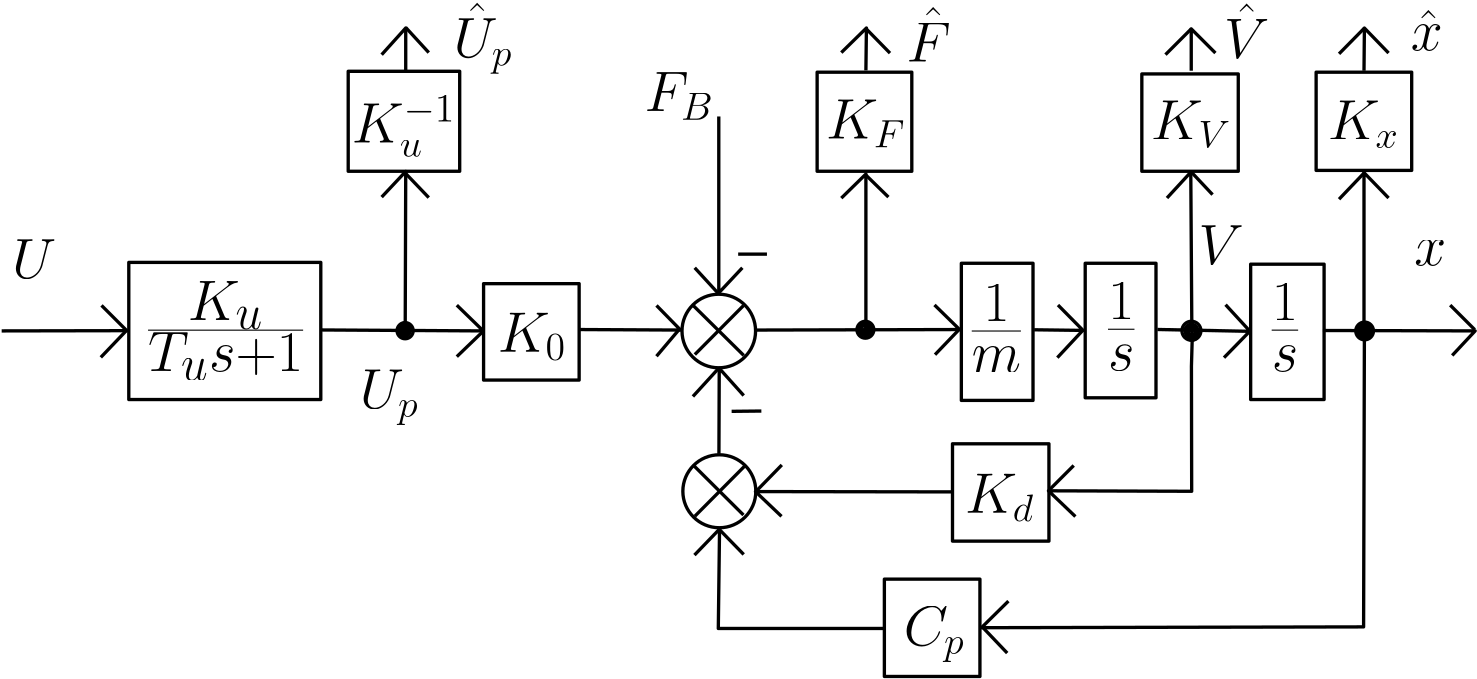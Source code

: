 <?xml version="1.0"?>
<!DOCTYPE ipe SYSTEM "ipe.dtd">
<ipe version="70206" creator="Ipe 7.2.7">
<info created="D:20170428144410" modified="D:20170506103031"/>
<ipestyle name="basic">
<symbol name="arrow/arc(spx)">
<path stroke="sym-stroke" fill="sym-stroke" pen="sym-pen">
0 0 m
-1 0.333 l
-1 -0.333 l
h
</path>
</symbol>
<symbol name="arrow/farc(spx)">
<path stroke="sym-stroke" fill="white" pen="sym-pen">
0 0 m
-1 0.333 l
-1 -0.333 l
h
</path>
</symbol>
<symbol name="arrow/ptarc(spx)">
<path stroke="sym-stroke" fill="sym-stroke" pen="sym-pen">
0 0 m
-1 0.333 l
-0.8 0 l
-1 -0.333 l
h
</path>
</symbol>
<symbol name="arrow/fptarc(spx)">
<path stroke="sym-stroke" fill="white" pen="sym-pen">
0 0 m
-1 0.333 l
-0.8 0 l
-1 -0.333 l
h
</path>
</symbol>
<symbol name="mark/circle(sx)" transformations="translations">
<path fill="sym-stroke">
0.6 0 0 0.6 0 0 e
0.4 0 0 0.4 0 0 e
</path>
</symbol>
<symbol name="mark/disk(sx)" transformations="translations">
<path fill="sym-stroke">
0.6 0 0 0.6 0 0 e
</path>
</symbol>
<symbol name="mark/fdisk(sfx)" transformations="translations">
<group>
<path fill="sym-fill">
0.5 0 0 0.5 0 0 e
</path>
<path fill="sym-stroke" fillrule="eofill">
0.6 0 0 0.6 0 0 e
0.4 0 0 0.4 0 0 e
</path>
</group>
</symbol>
<symbol name="mark/box(sx)" transformations="translations">
<path fill="sym-stroke" fillrule="eofill">
-0.6 -0.6 m
0.6 -0.6 l
0.6 0.6 l
-0.6 0.6 l
h
-0.4 -0.4 m
0.4 -0.4 l
0.4 0.4 l
-0.4 0.4 l
h
</path>
</symbol>
<symbol name="mark/square(sx)" transformations="translations">
<path fill="sym-stroke">
-0.6 -0.6 m
0.6 -0.6 l
0.6 0.6 l
-0.6 0.6 l
h
</path>
</symbol>
<symbol name="mark/fsquare(sfx)" transformations="translations">
<group>
<path fill="sym-fill">
-0.5 -0.5 m
0.5 -0.5 l
0.5 0.5 l
-0.5 0.5 l
h
</path>
<path fill="sym-stroke" fillrule="eofill">
-0.6 -0.6 m
0.6 -0.6 l
0.6 0.6 l
-0.6 0.6 l
h
-0.4 -0.4 m
0.4 -0.4 l
0.4 0.4 l
-0.4 0.4 l
h
</path>
</group>
</symbol>
<symbol name="mark/cross(sx)" transformations="translations">
<group>
<path fill="sym-stroke">
-0.43 -0.57 m
0.57 0.43 l
0.43 0.57 l
-0.57 -0.43 l
h
</path>
<path fill="sym-stroke">
-0.43 0.57 m
0.57 -0.43 l
0.43 -0.57 l
-0.57 0.43 l
h
</path>
</group>
</symbol>
<symbol name="arrow/fnormal(spx)">
<path stroke="sym-stroke" fill="white" pen="sym-pen">
0 0 m
-1 0.333 l
-1 -0.333 l
h
</path>
</symbol>
<symbol name="arrow/pointed(spx)">
<path stroke="sym-stroke" fill="sym-stroke" pen="sym-pen">
0 0 m
-1 0.333 l
-0.8 0 l
-1 -0.333 l
h
</path>
</symbol>
<symbol name="arrow/fpointed(spx)">
<path stroke="sym-stroke" fill="white" pen="sym-pen">
0 0 m
-1 0.333 l
-0.8 0 l
-1 -0.333 l
h
</path>
</symbol>
<symbol name="arrow/linear(spx)">
<path stroke="sym-stroke" pen="sym-pen">
-1 0.333 m
0 0 l
-1 -0.333 l
</path>
</symbol>
<symbol name="arrow/fdouble(spx)">
<path stroke="sym-stroke" fill="white" pen="sym-pen">
0 0 m
-1 0.333 l
-1 -0.333 l
h
-1 0 m
-2 0.333 l
-2 -0.333 l
h
</path>
</symbol>
<symbol name="arrow/double(spx)">
<path stroke="sym-stroke" fill="sym-stroke" pen="sym-pen">
0 0 m
-1 0.333 l
-1 -0.333 l
h
-1 0 m
-2 0.333 l
-2 -0.333 l
h
</path>
</symbol>
<pen name="heavier" value="0.8"/>
<pen name="fat" value="1.2"/>
<pen name="ultrafat" value="2"/>
<symbolsize name="large" value="5"/>
<symbolsize name="small" value="2"/>
<symbolsize name="tiny" value="1.1"/>
<arrowsize name="large" value="10"/>
<arrowsize name="small" value="5"/>
<arrowsize name="tiny" value="3"/>
<color name="red" value="1 0 0"/>
<color name="green" value="0 1 0"/>
<color name="blue" value="0 0 1"/>
<color name="yellow" value="1 1 0"/>
<color name="orange" value="1 0.647 0"/>
<color name="gold" value="1 0.843 0"/>
<color name="purple" value="0.627 0.125 0.941"/>
<color name="gray" value="0.745"/>
<color name="brown" value="0.647 0.165 0.165"/>
<color name="navy" value="0 0 0.502"/>
<color name="pink" value="1 0.753 0.796"/>
<color name="seagreen" value="0.18 0.545 0.341"/>
<color name="turquoise" value="0.251 0.878 0.816"/>
<color name="violet" value="0.933 0.51 0.933"/>
<color name="darkblue" value="0 0 0.545"/>
<color name="darkcyan" value="0 0.545 0.545"/>
<color name="darkgray" value="0.663"/>
<color name="darkgreen" value="0 0.392 0"/>
<color name="darkmagenta" value="0.545 0 0.545"/>
<color name="darkorange" value="1 0.549 0"/>
<color name="darkred" value="0.545 0 0"/>
<color name="lightblue" value="0.678 0.847 0.902"/>
<color name="lightcyan" value="0.878 1 1"/>
<color name="lightgray" value="0.827"/>
<color name="lightgreen" value="0.565 0.933 0.565"/>
<color name="lightyellow" value="1 1 0.878"/>
<dashstyle name="dashed" value="[4] 0"/>
<dashstyle name="dotted" value="[1 3] 0"/>
<dashstyle name="dash dotted" value="[4 2 1 2] 0"/>
<dashstyle name="dash dot dotted" value="[4 2 1 2 1 2] 0"/>
<textsize name="large" value="\large"/>
<textsize name="Large" value="\Large"/>
<textsize name="LARGE" value="\LARGE"/>
<textsize name="huge" value="\huge"/>
<textsize name="Huge" value="\Huge"/>
<textsize name="small" value="\small"/>
<textsize name="footnote" value="\footnotesize"/>
<textsize name="tiny" value="\tiny"/>
<textstyle name="center" begin="\begin{center}" end="\end{center}"/>
<textstyle name="itemize" begin="\begin{itemize}" end="\end{itemize}"/>
<textstyle name="item" begin="\begin{itemize}\item{}" end="\end{itemize}"/>
<gridsize name="4 pts" value="4"/>
<gridsize name="8 pts (~3 mm)" value="8"/>
<gridsize name="16 pts (~6 mm)" value="16"/>
<gridsize name="32 pts (~12 mm)" value="32"/>
<gridsize name="10 pts (~3.5 mm)" value="10"/>
<gridsize name="20 pts (~7 mm)" value="20"/>
<gridsize name="14 pts (~5 mm)" value="14"/>
<gridsize name="28 pts (~10 mm)" value="28"/>
<gridsize name="56 pts (~20 mm)" value="56"/>
<anglesize name="90 deg" value="90"/>
<anglesize name="60 deg" value="60"/>
<anglesize name="45 deg" value="45"/>
<anglesize name="30 deg" value="30"/>
<anglesize name="22.5 deg" value="22.5"/>
<opacity name="10%" value="0.1"/>
<opacity name="30%" value="0.3"/>
<opacity name="50%" value="0.5"/>
<opacity name="75%" value="0.75"/>
<tiling name="falling" angle="-60" step="4" width="1"/>
<tiling name="rising" angle="30" step="4" width="1"/>
</ipestyle>
<page>
<layer name="beta"/>
<view layers="beta" active="beta"/>
<path layer="beta" stroke="black" pen="fat">
44.7174 667.567 m
89.754 667.653 l
80.6609 676.746 l
</path>
<path stroke="black" pen="fat">
89.4966 667.567 m
80.4035 658.045 l
</path>
<path stroke="black" pen="fat">
159.582 667.91 m
218.087 667.567 l
208.565 676.832 l
</path>
<path stroke="black" pen="fat">
218.001 667.395 m
208.565 658.302 l
</path>
<path stroke="black" pen="fat">
252.938 668.058 m
289.123 667.87 l
280.454 676.728 l
</path>
<path stroke="black" pen="fat">
288.747 668.247 m
280.454 658.446 l
</path>
<path stroke="black" pen="fat">
302.882 744.764 m
302.882 681.251 l
311.363 690.297 l
</path>
<path stroke="black" pen="fat">
302.693 681.062 m
294.212 690.297 l
</path>
<path stroke="black" pen="fat">
309.855 695.198 m
320.221 695.198 l
</path>
<path stroke="black" pen="fat">
316.074 667.87 m
389.577 668.058 l
380.53 676.916 l
</path>
<path stroke="black" pen="fat">
389.388 668.058 m
380.719 659.012 l
</path>
<path stroke="black" pen="fat">
355.841 668.247 m
355.841 724.033 l
346.983 715.364 l
</path>
<path stroke="black" pen="fat">
355.841 723.656 m
363.945 715.741 l
</path>
<path stroke="black" pen="fat">
355.841 761.35 m
356.029 776.615 l
346.983 767.758 l
</path>
<path stroke="black" pen="fat">
355.841 776.427 m
364.51 767.569 l
</path>
<path stroke="black" pen="fat">
189.99 667.493 m
190.178 724.975 l
181.509 715.741 l
</path>
<path stroke="black" pen="fat">
189.99 724.41 m
198.471 715.552 l
</path>
<path stroke="black" pen="fat">
190.178 760.784 m
190.178 776.615 l
181.509 767.004 l
</path>
<path stroke="black" pen="fat">
190.178 776.804 m
198.471 767.758 l
</path>
<path stroke="black" pen="fat">
416.398 667.97 m
434.018 667.747 l
424.985 676.892 l
</path>
<path stroke="black" pen="fat">
433.906 667.747 m
424.762 657.934 l
</path>
<path stroke="black" pen="fat">
460.782 668.082 m
494.126 667.413 l
485.316 677.003 l
</path>
<path stroke="black" pen="fat">
494.015 667.413 m
484.759 657.934 l
</path>
<path stroke="black" pen="fat">
431.258 600.739 m
421.565 610.004 l
473.121 609.832 l
473.035 654.869 l
473.293 663.962 l
</path>
<path stroke="black" pen="fat">
473.207 663.876 m
472.797 724.715 l
464.222 715.405 l
</path>
<path stroke="black" pen="fat">
480.637 716.63 m
472.797 724.96 l
</path>
<path stroke="black" pen="fat">
422.08 610.541 m
430.655 619.117 l
</path>
<path stroke="black" pen="fat">
386.569 609.614 m
316.089 609.726 l
325.457 600.804 l
</path>
<path stroke="black" pen="fat">
316.424 609.949 m
325.568 619.317 l
</path>
<path stroke="black" pen="fat">
302.93 623.331 m
303.042 654.111 l
311.852 644.297 l
</path>
<path stroke="black" pen="fat">
302.93 654.222 m
293.562 643.962 l
</path>
<path stroke="black" pen="fat">
307.502 638.609 m
318.208 638.721 l
</path>
<path stroke="black" pen="fat">
362.704 560.435 m
302.707 560.435 l
303.153 596.232 l
294.12 586.865 l
</path>
<path stroke="black" pen="fat">
302.819 596.344 m
311.852 587.088 l
</path>
<path stroke="black" pen="fat">
520.37 667.716 m
575.171 667.571 l
566.907 658.728 l
</path>
<path stroke="black" pen="fat">
535.303 667.861 m
535.013 561.014 l
397.431 560.724 l
407.145 570.293 l
</path>
<path stroke="black" pen="fat">
397.866 560.869 m
406.71 551.591 l
</path>
<path stroke="black" pen="fat">
575.026 668.006 m
566.182 676.849 l
</path>
<path stroke="black" pen="fat">
535.158 668.006 m
535.158 724.546 l
544.001 715.413 l
</path>
<path stroke="black" pen="fat">
535.158 724.401 m
526.169 714.978 l
</path>
<path stroke="black" pen="fat">
535.158 761.225 m
535.303 776.592 l
544.001 767.604 l
</path>
<path stroke="black" pen="fat">
535.303 776.592 m
526.169 767.314 l
</path>
<path stroke="black" pen="fat">
472.963 761.225 m
472.963 776.302 l
481.662 767.604 l
</path>
<path stroke="black" pen="fat">
472.963 776.302 m
463.685 767.024 l
</path>
<path stroke="black" pen="fat">
293.581 676.793 m
311.871 658.727 l
</path>
<path stroke="black" pen="fat">
311.759 676.681 m
294.251 659.061 l
</path>
<path stroke="black" pen="fat">
312.094 618.803 m
294.251 600.848 l
</path>
<path stroke="black" pen="fat">
293.693 619.249 m
311.759 601.294 l
</path>
<text matrix="1 0 0 1 -53.8282 -35.0361" transformations="translations" pos="102.269 721.53" stroke="black" type="label" width="15.899" height="14.119" depth="0" valign="baseline" size="huge" style="math">U</text>
<text matrix="-0.368297 0 0 2.25722 219.933 -905.458" transformations="translations" pos="133.483 726.944" stroke="black" type="label" width="37.376" height="16.742" depth="5.11" valign="baseline" size="huge" style="math">K_u^{-1}</text>
<text matrix="1 0 0 1 -38.2212 36.9472" transformations="translations" pos="245.598 729.174" stroke="black" type="label" width="21.289" height="19.572" depth="5.89" valign="baseline" size="huge" style="math">\hat U_p</text>
<text matrix="1 0 0 1 17.8366 21.9772" transformations="translations" pos="258.339 724.715" stroke="black" type="label" width="24.991" height="14.119" depth="3.1" valign="baseline" size="huge" style="math">F_B</text>
<text matrix="1 0 0 1 64.339 28.3474" transformations="translations" pos="277.131 708.471" stroke="black" type="label" width="28.755" height="14.119" depth="3.1" valign="baseline" size="huge" style="math">K_F</text>
<path stroke="black" pen="fat">
169.474 725.033 m
169.474 761.025 l
209.607 761.025 l
209.607 725.033 l
h
</path>
<text matrix="1 0 0 1 -44.5914 38.5397" transformations="translations" pos="415.045 725.989" stroke="black" type="label" width="15.907" height="19.573" depth="0" valign="baseline" size="huge" style="math">\hat F</text>
<text matrix="1 0 0 1 -144.285 -46.5025" transformations="translations" pos="240.502 708.152" stroke="black" type="label" width="58.221" height="24" depth="11.66" valign="baseline" size="Huge" style="math">\frac{K_u}{T_us + 1}</text>
<text matrix="1 0 0 1 -59.8799 28.6659" transformations="translations" pos="233.495 611.007" stroke="black" type="label" width="21.289" height="14.118" depth="5.89" valign="baseline" size="huge" style="math">U_p</text>
<text matrix="1 0 0 1 -23.8882 17.518" transformations="translations" pos="247.191 642.539" stroke="black" type="label" width="24.734" height="14.119" depth="3.1" valign="baseline" size="huge" style="math">K_0</text>
<text matrix="1 0 0 1 23.8882 10.8293" transformations="translations" pos="368.862 650.502" stroke="black" type="label" width="20.088" height="23.076" depth="8.55" valign="baseline" size="Huge" style="math">\frac{1}{m}</text>
<text matrix="1 0 0 1 -5.41467 -5.73318" transformations="translations" pos="447.215 667.701" stroke="black" type="label" width="11.921" height="23.076" depth="8.55" valign="baseline" size="Huge" style="math">\frac {1}{s}</text>
<text matrix="1 0 0 1 -6.68871 -4.14063" transformations="translations" pos="507.413 665.79" stroke="black" type="label" width="11.921" height="23.076" depth="8.55" valign="baseline" size="Huge" style="math">\frac{1}{s}</text>
<text matrix="1 0 0 1 -77.7164 22.2957" transformations="translations" pos="553.279 669.294" stroke="black" type="label" width="16.291" height="14.119" depth="0" valign="baseline" size="huge" style="math">V</text>
<text matrix="1 0 0 1 -9.5553 0.31851" transformations="translations" pos="562.834 690.953" stroke="black" type="label" width="11.497" height="8.896" depth="0" valign="baseline" size="huge" style="math">x</text>
<text matrix="1 0 0 1 -11.4664 26.4363" transformations="translations" pos="563.471 742.233" stroke="black" type="label" width="11.497" height="14.35" depth="0" valign="baseline" size="huge" style="math">\hat x</text>
<text matrix="1 0 0 1 -19.4291 -2.22957" transformations="translations" pos="541.494 738.729" stroke="black" type="label" width="25.693" height="14.119" depth="3.1" valign="baseline" size="huge" style="math">K_x</text>
<text matrix="1 0 0 1 -3.1851 -6.05169" transformations="translations" pos="461.548 742.551" stroke="black" type="label" width="29.022" height="14.119" depth="3.1" valign="baseline" size="huge" style="math">K_V</text>
<text matrix="1 0 0 1 79.309 9.87381" transformations="translations" pos="405.49 755.929" stroke="black" type="label" width="16.291" height="19.573" depth="0" valign="baseline" size="huge" style="math">\hat V</text>
<text matrix="1 0 0 1 -73.5758 1.59255" transformations="translations" pos="465.052 600.496" stroke="black" type="label" width="25.01" height="14.119" depth="3.1" valign="baseline" size="huge" style="math">K_d</text>
<text matrix="1 0 0 1 -75.8054 -22.9327" transformations="translations" pos="445.304 577.245" stroke="black" type="label" width="22.023" height="14.118" depth="5.89" valign="baseline" size="huge" style="math">C_p</text>
<path stroke="black" pen="fat">
90.4838 642.858 m
90.4838 692.227 l
159.601 692.227 l
159.601 642.858 l
h
</path>
<path stroke="black" pen="fat">
218.206 649.865 m
218.206 684.582 l
252.605 684.582 l
252.605 649.865 l
h
</path>
<path stroke="black" pen="fat">
338.285 725.033 m
338.285 760.706 l
372.365 760.706 l
372.365 725.033 l
h
</path>
<path stroke="black" pen="fat">
362.491 543.164 m
362.491 578.2 l
396.89 578.2 l
396.89 543.164 l
h
</path>
<path stroke="black" pen="fat">
387.017 591.896 m
387.017 626.932 l
421.734 626.932 l
421.734 591.896 l
h
</path>
<path stroke="black" pen="fat">
390.202 642.539 m
390.202 691.908 l
416.001 691.908 l
416.001 642.539 l
h
</path>
<path stroke="black" pen="fat">
434.793 643.495 m
434.793 691.908 l
460.274 691.908 l
460.274 643.495 l
h
</path>
<path stroke="black" pen="fat">
494.354 642.858 m
494.354 691.59 l
520.791 691.59 l
520.791 642.858 l
h
</path>
<path stroke="black" pen="fat">
455.178 725.033 m
455.178 760.069 l
489.895 760.069 l
489.895 725.033 l
h
</path>
<path stroke="black" pen="fat">
517.924 725.352 m
517.924 760.706 l
552.323 760.706 l
552.323 725.352 l
h
</path>
<path stroke="black" pen="fat">
13.2427 0 0 13.2427 302.881 667.531 e
</path>
<path stroke="black" pen="fat">
2.90752 0 0 2.90752 189.96 667.642 e
</path>
<path stroke="black" pen="fat">
1.83087 0 0 1.83087 189.807 667.388 e
</path>
<path stroke="black" pen="fat">
1.80037 0 0 1.80037 355.777 667.749 e
</path>
<path stroke="black" pen="fat">
0.843133 0 0 0.843133 356.138 667.809 e
</path>
<path stroke="black" pen="fat">
3.04085 0 0 3.04085 355.657 667.99 e
</path>
<path stroke="black" pen="fat">
2.28929 0 0 2.28929 473.006 667.689 e
</path>
<path stroke="black" pen="fat">
3.42066 0 0 3.42066 473.03 667.62 e
</path>
<path stroke="black" pen="fat">
1.7209 0 0 1.7209 535.433 667.707 e
</path>
<path stroke="black" pen="fat">
3.1936 0 0 3.1936 535.379 667.547 e
</path>
<path stroke="black" pen="fat">
13.1327 0 0 13.1327 303.077 609.838 e
</path>
<path stroke="black" pen="ultrafat">
0.942996 0 0 0.942996 190.101 667.76 e
</path>
<path stroke="black" pen="ultrafat">
1.72421 0 0 1.72421 189.883 668.268 e
</path>
<path stroke="black" pen="ultrafat">
1.97357 0 0 1.97357 355.614 668.33 e
</path>
<path stroke="black" pen="ultrafat">
1.70935 0 0 1.70935 473.132 667.578 e
</path>
<path stroke="black" pen="ultrafat">
1.84365 0 0 1.84365 473.26 666.548 e
</path>
<path stroke="black" pen="ultrafat">
1.17245 0 0 1.17245 535.409 667.389 e
</path>
<path stroke="black" pen="ultrafat">
2.33301 0 0 2.33301 535.343 667.785 e
</path>
</page>
</ipe>
